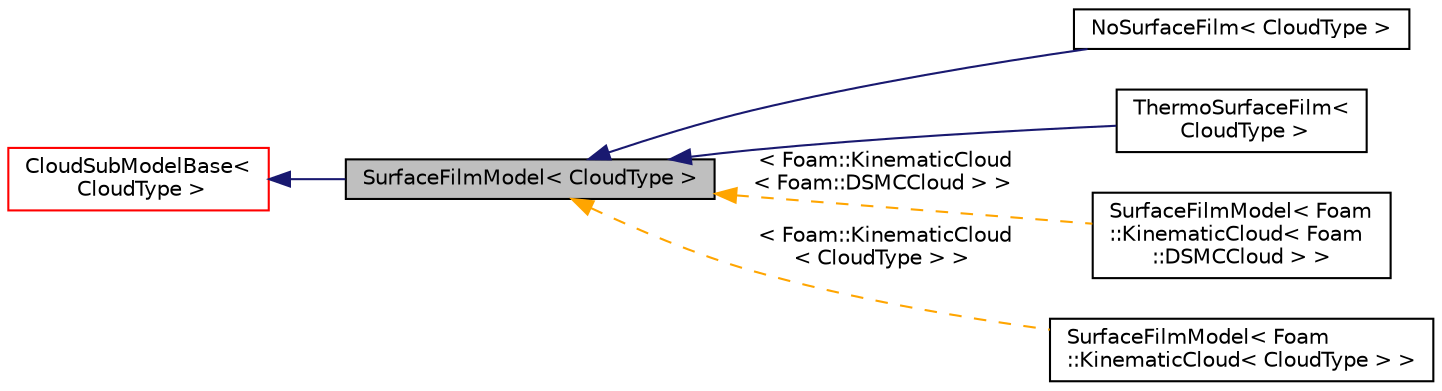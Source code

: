 digraph "SurfaceFilmModel&lt; CloudType &gt;"
{
  bgcolor="transparent";
  edge [fontname="Helvetica",fontsize="10",labelfontname="Helvetica",labelfontsize="10"];
  node [fontname="Helvetica",fontsize="10",shape=record];
  rankdir="LR";
  Node1 [label="SurfaceFilmModel\< CloudType \>",height=0.2,width=0.4,color="black", fillcolor="grey75", style="filled", fontcolor="black"];
  Node2 -> Node1 [dir="back",color="midnightblue",fontsize="10",style="solid",fontname="Helvetica"];
  Node2 [label="CloudSubModelBase\<\l CloudType \>",height=0.2,width=0.4,color="red",URL="$a00289.html",tooltip="Base class for cloud sub-models. "];
  Node1 -> Node3 [dir="back",color="midnightblue",fontsize="10",style="solid",fontname="Helvetica"];
  Node3 [label="NoSurfaceFilm\< CloudType \>",height=0.2,width=0.4,color="black",URL="$a01685.html",tooltip="Place holder for &#39;none&#39; option. "];
  Node1 -> Node4 [dir="back",color="midnightblue",fontsize="10",style="solid",fontname="Helvetica"];
  Node4 [label="ThermoSurfaceFilm\<\l CloudType \>",height=0.2,width=0.4,color="black",URL="$a02672.html",tooltip="Thermo parcel surface film model. "];
  Node1 -> Node5 [dir="back",color="orange",fontsize="10",style="dashed",label=" \< Foam::KinematicCloud\l\< Foam::DSMCCloud \> \>" ,fontname="Helvetica"];
  Node5 [label="SurfaceFilmModel\< Foam\l::KinematicCloud\< Foam\l::DSMCCloud \> \>",height=0.2,width=0.4,color="black",URL="$a02548.html"];
  Node1 -> Node6 [dir="back",color="orange",fontsize="10",style="dashed",label=" \< Foam::KinematicCloud\l\< CloudType \> \>" ,fontname="Helvetica"];
  Node6 [label="SurfaceFilmModel\< Foam\l::KinematicCloud\< CloudType \> \>",height=0.2,width=0.4,color="black",URL="$a02548.html"];
}
